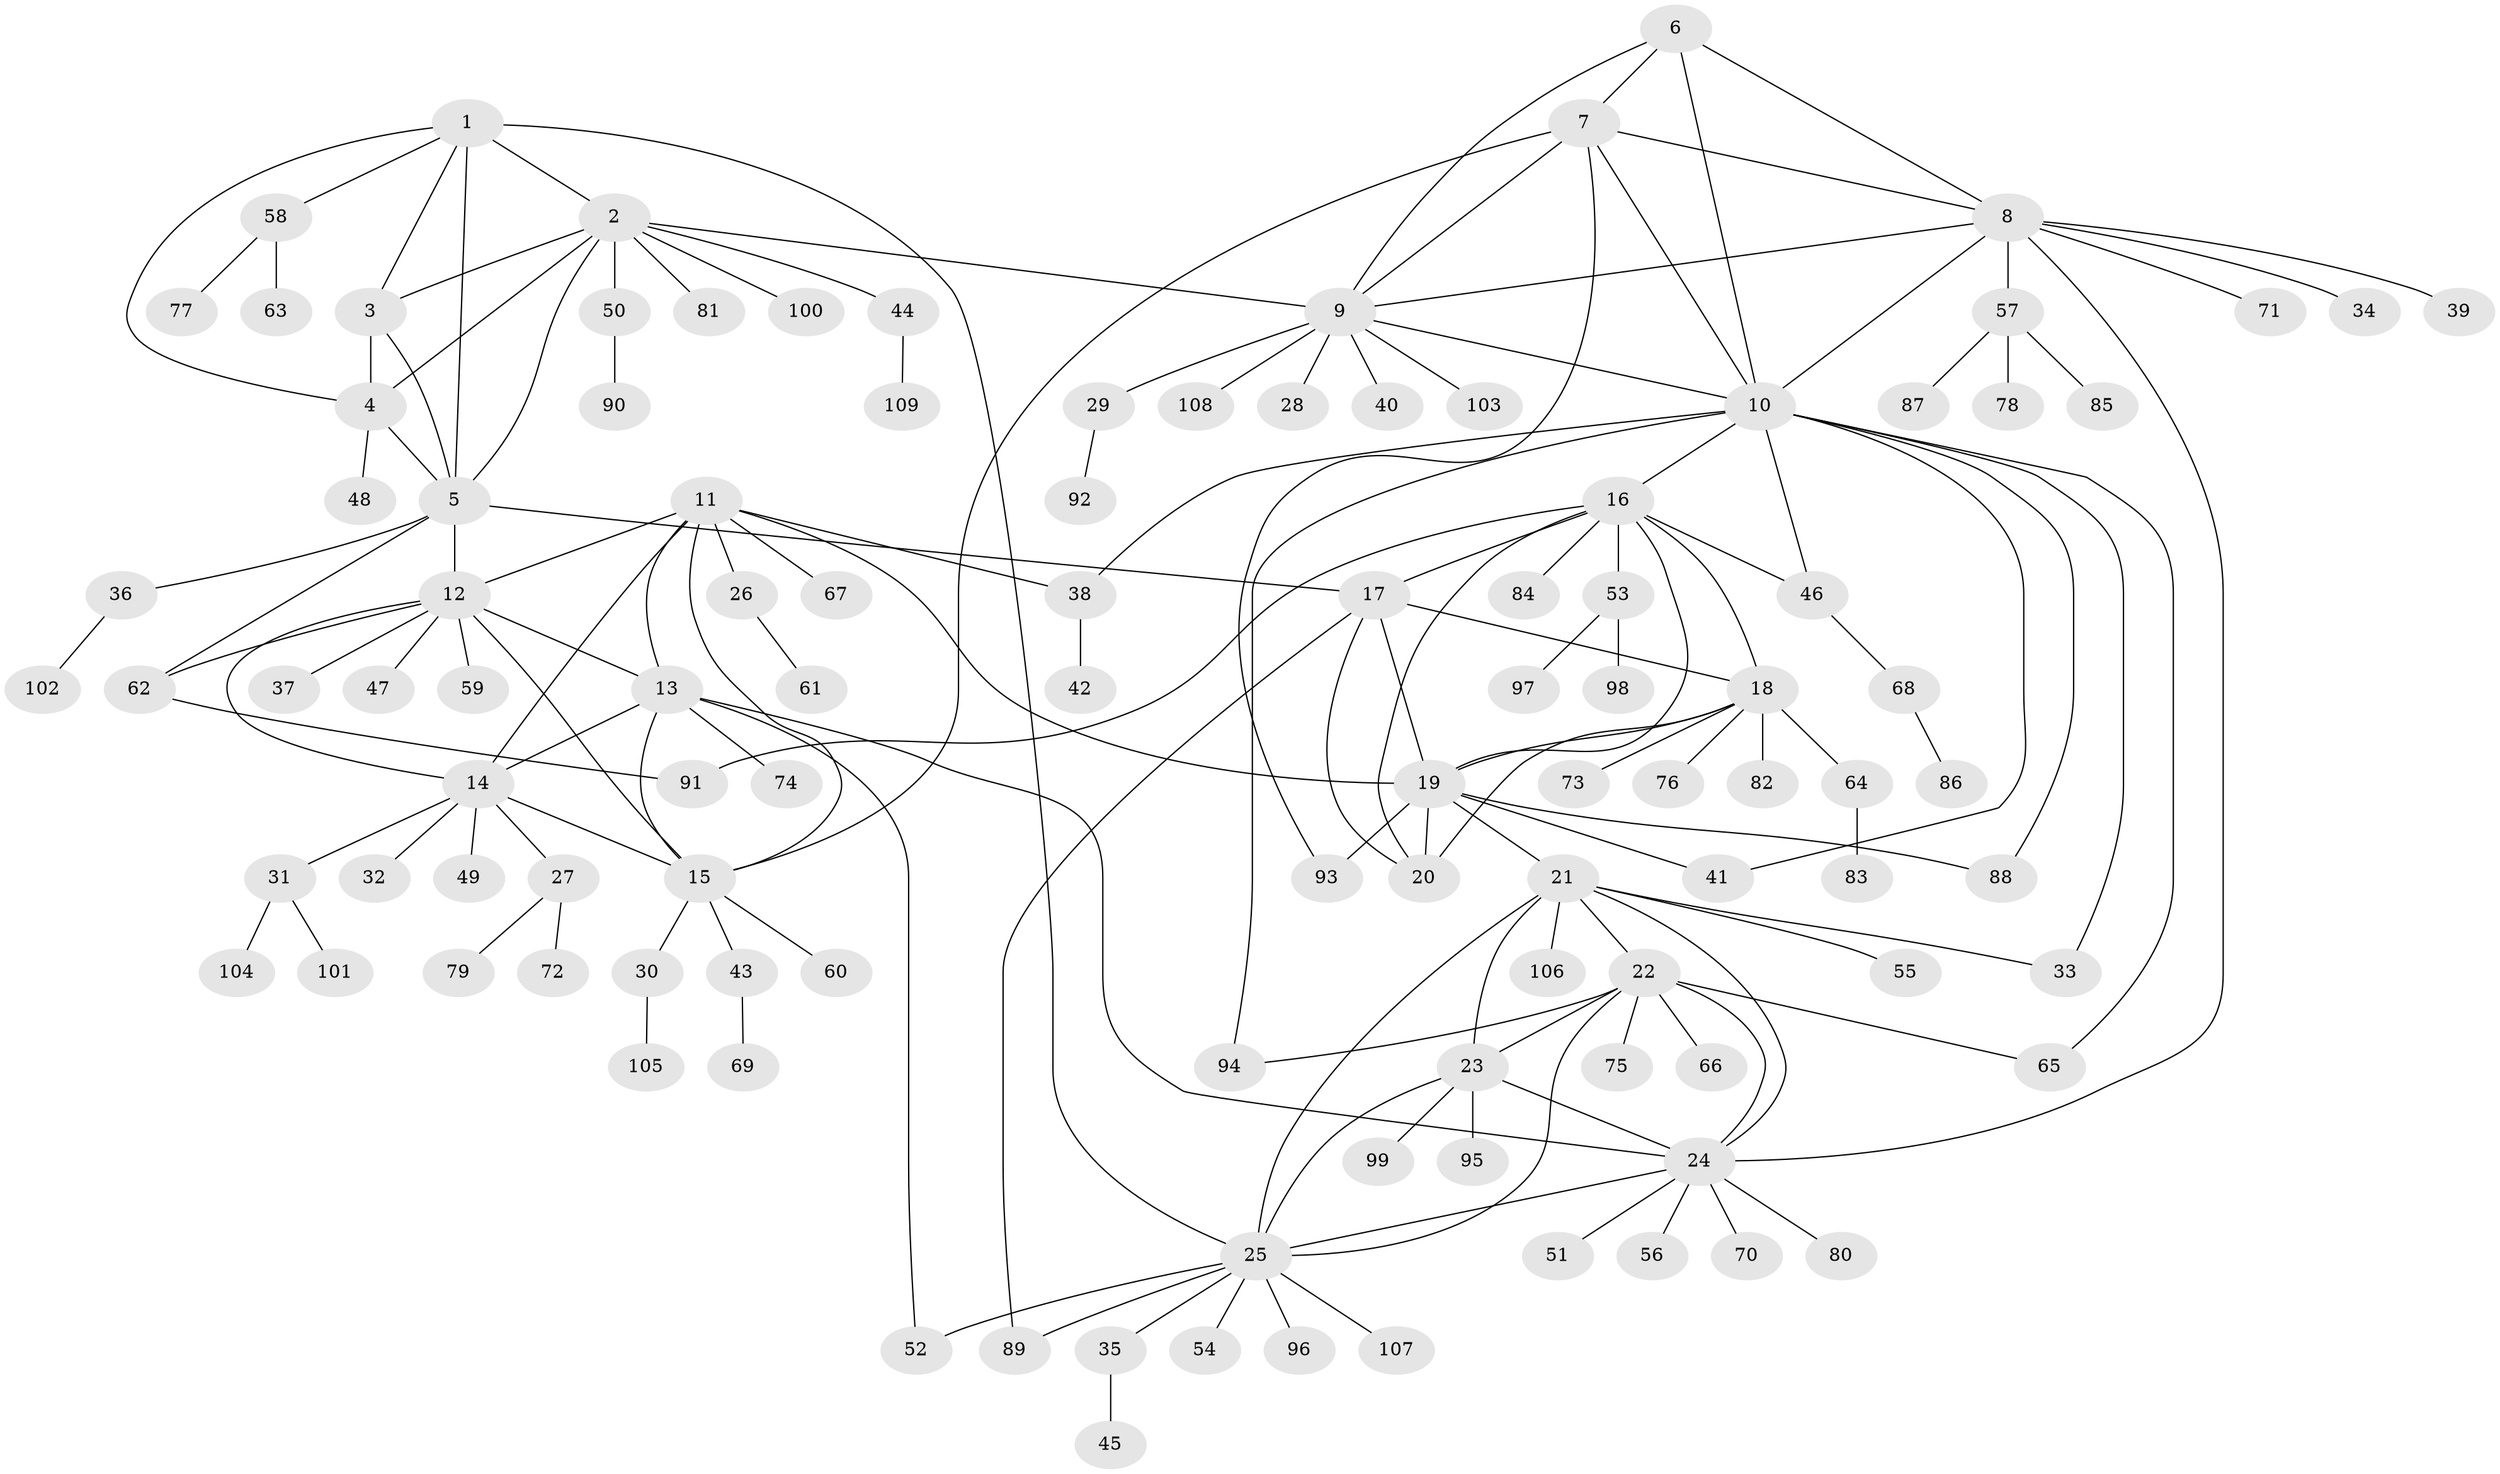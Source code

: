 // Generated by graph-tools (version 1.1) at 2025/37/03/09/25 02:37:38]
// undirected, 109 vertices, 156 edges
graph export_dot {
graph [start="1"]
  node [color=gray90,style=filled];
  1;
  2;
  3;
  4;
  5;
  6;
  7;
  8;
  9;
  10;
  11;
  12;
  13;
  14;
  15;
  16;
  17;
  18;
  19;
  20;
  21;
  22;
  23;
  24;
  25;
  26;
  27;
  28;
  29;
  30;
  31;
  32;
  33;
  34;
  35;
  36;
  37;
  38;
  39;
  40;
  41;
  42;
  43;
  44;
  45;
  46;
  47;
  48;
  49;
  50;
  51;
  52;
  53;
  54;
  55;
  56;
  57;
  58;
  59;
  60;
  61;
  62;
  63;
  64;
  65;
  66;
  67;
  68;
  69;
  70;
  71;
  72;
  73;
  74;
  75;
  76;
  77;
  78;
  79;
  80;
  81;
  82;
  83;
  84;
  85;
  86;
  87;
  88;
  89;
  90;
  91;
  92;
  93;
  94;
  95;
  96;
  97;
  98;
  99;
  100;
  101;
  102;
  103;
  104;
  105;
  106;
  107;
  108;
  109;
  1 -- 2;
  1 -- 3;
  1 -- 4;
  1 -- 5;
  1 -- 25;
  1 -- 58;
  2 -- 3;
  2 -- 4;
  2 -- 5;
  2 -- 9;
  2 -- 44;
  2 -- 50;
  2 -- 81;
  2 -- 100;
  3 -- 4;
  3 -- 5;
  4 -- 5;
  4 -- 48;
  5 -- 12;
  5 -- 17;
  5 -- 36;
  5 -- 62;
  6 -- 7;
  6 -- 8;
  6 -- 9;
  6 -- 10;
  7 -- 8;
  7 -- 9;
  7 -- 10;
  7 -- 15;
  7 -- 93;
  8 -- 9;
  8 -- 10;
  8 -- 24;
  8 -- 34;
  8 -- 39;
  8 -- 57;
  8 -- 71;
  9 -- 10;
  9 -- 28;
  9 -- 29;
  9 -- 40;
  9 -- 103;
  9 -- 108;
  10 -- 16;
  10 -- 33;
  10 -- 38;
  10 -- 41;
  10 -- 46;
  10 -- 65;
  10 -- 88;
  10 -- 94;
  11 -- 12;
  11 -- 13;
  11 -- 14;
  11 -- 15;
  11 -- 19;
  11 -- 26;
  11 -- 38;
  11 -- 67;
  12 -- 13;
  12 -- 14;
  12 -- 15;
  12 -- 37;
  12 -- 47;
  12 -- 59;
  12 -- 62;
  13 -- 14;
  13 -- 15;
  13 -- 24;
  13 -- 52;
  13 -- 74;
  14 -- 15;
  14 -- 27;
  14 -- 31;
  14 -- 32;
  14 -- 49;
  15 -- 30;
  15 -- 43;
  15 -- 60;
  16 -- 17;
  16 -- 18;
  16 -- 19;
  16 -- 20;
  16 -- 46;
  16 -- 53;
  16 -- 84;
  16 -- 91;
  17 -- 18;
  17 -- 19;
  17 -- 20;
  17 -- 89;
  18 -- 19;
  18 -- 20;
  18 -- 64;
  18 -- 73;
  18 -- 76;
  18 -- 82;
  19 -- 20;
  19 -- 21;
  19 -- 41;
  19 -- 88;
  19 -- 93;
  21 -- 22;
  21 -- 23;
  21 -- 24;
  21 -- 25;
  21 -- 33;
  21 -- 55;
  21 -- 106;
  22 -- 23;
  22 -- 24;
  22 -- 25;
  22 -- 65;
  22 -- 66;
  22 -- 75;
  22 -- 94;
  23 -- 24;
  23 -- 25;
  23 -- 95;
  23 -- 99;
  24 -- 25;
  24 -- 51;
  24 -- 56;
  24 -- 70;
  24 -- 80;
  25 -- 35;
  25 -- 52;
  25 -- 54;
  25 -- 89;
  25 -- 96;
  25 -- 107;
  26 -- 61;
  27 -- 72;
  27 -- 79;
  29 -- 92;
  30 -- 105;
  31 -- 101;
  31 -- 104;
  35 -- 45;
  36 -- 102;
  38 -- 42;
  43 -- 69;
  44 -- 109;
  46 -- 68;
  50 -- 90;
  53 -- 97;
  53 -- 98;
  57 -- 78;
  57 -- 85;
  57 -- 87;
  58 -- 63;
  58 -- 77;
  62 -- 91;
  64 -- 83;
  68 -- 86;
}
